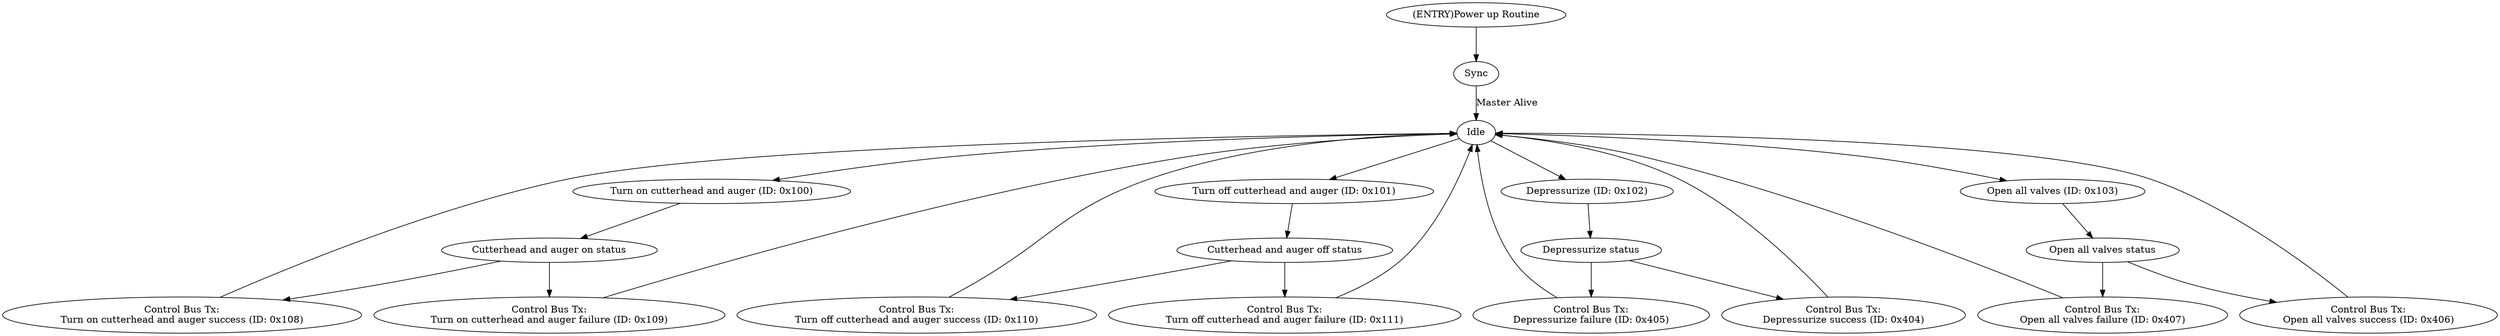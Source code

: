 digraph Excavation2{
    

    // Need Stuff for CIM motor turn on and off?
    // Cutterhead Control FSM
    S00 [label="(ENTRY)Power up Routine"];
    S01 [label="Sync"];
    S02 [label="Idle"];
    S03 [label="Turn on cutterhead and auger (ID: 0x100)"];
    S04 [label="Cutterhead and auger on status"];
    S05 [label="Control Bus Tx:\nTurn on cutterhead and auger success (ID: 0x108)"];
    S06 [label="Control Bus Tx:\nTurn on cutterhead and auger failure (ID: 0x109)"];
    
    
    S07 [label="Turn off cutterhead and auger (ID: 0x101)"];
    S08 [label="Cutterhead and auger off status"]
    S09 [label="Control Bus Tx:\nTurn off cutterhead and auger success (ID: 0x110)"];
    S10 [label="Control Bus Tx:\nTurn off cutterhead and auger failure (ID: 0x111)"];
        
    //Deprssurizing
    S25 [label= "Depressurize (ID: 0x102)"];
    S26 [label="Depressurize status"];
    S27 [label="Control Bus Tx:\nDepressurize failure (ID: 0x405)"];
    S28 [label="Control Bus Tx:\nDepressurize success (ID: 0x404)"];

    //Open all valves
    S29 [label="Open all valves (ID: 0x103)"];
    S30 [label="Open all valves status"];
    S31 [label="Control Bus Tx:\nOpen all valves failure (ID: 0x407)"];
    S32 [label="Control Bus Tx:\nOpen all valves success (ID: 0x406)"];

    S00 -> S01 [label=" "];
    S01 -> S02 [label="Master Alive"];
    S02 -> S03 [label=" "];
    S03 -> S04 [label=" "];
    S04 -> S05 [label=" "];
    S05 -> S02 [label=" "]; 
    S06 -> S02 [label=" "];
    S09 -> S02 [label=" "];
    S10 -> S02 [label=" "];
    S04 -> S06 [label=" "];

    S02 -> S07 [label=" "];
    S07 -> S08 [label=" "];
    S08 -> S09 [label=" "];
    S08 -> S10 [label=" "];

    S02 -> S25 [label=" "];
    S25 -> S26 [label=" "];
    S26 -> S27 [label=" "];
    S26 -> S28 [label=" "];
    S27 -> S02 [label=" "];
    S28 -> S02 [label=" "];

    S02 -> S29 [label=" "];
    S29 -> S30 [label=" "];
    S30 -> S31 [label=" "];
    S30 -> S32 [label=" "];
    S31 -> S02 [label=" "];
    S32 -> S02 [label=" "];


  /*
    // Auger Control FSM
    S88 [label="(ENTRY)Power up Routine"];
    S89 [label="Sync"];
    S90 [label="Idle"];
    S31 [label="Increase Auger Speed"];
    S80 [label="Turn on Auger"];
    S81 [label="Control Bus Tx:\nTurn on auger failure"];
    S82 [label="Control Bus Tx:\nTurn on auger success"];
    S83 [label="Turn on auger status"];
    S84 [label="Turn off Auger"];
    S85 [label="Control Bus Tx:\nTurn off auger failure"];
    S86 [label="Control Bus Tx:\nTurn off auger success"];
    S87 [label="Turn off auger status"];

    S88 -> S89 [label=" "];
    S89 -> S90 [label="Master Alive"];
    S90 -> S84 [label=" "];
    S84 -> S87 [label=" "];
    S87 -> S85 [label=" "];
    S87 -> S86 [label=" "];
    S85 -> S90 [label=" "];
    S86 -> S90 [label=" "];
    
    S90 -> S80 [label=" "];
    S80 -> S83 [label=" "];
    S83 -> S81 [label=" "];
    S83 -> S82 [label=" "];
    S81 -> S90 [label=" "];
    S82 -> S90 [label=" "];
 
    S90 -> S31 [label=" "];
    S31 -> S34 [label=" "];
    S34 -> S32 [label=" "];
    S34 -> S33 [label=" "];
    S32 -> S90 [label=" "];
    S33 -> S90 [label=" "];
    
    S90 -> S35 [label=" "];
    S35 -> S38 [label=" "];
    S38 -> S36 [label=" "];
    S38 -> S37 [label=" "];
    S37 -> S90 [label=" "];
    S36 -> S90 [label=" "]; 
*/
    
}   

